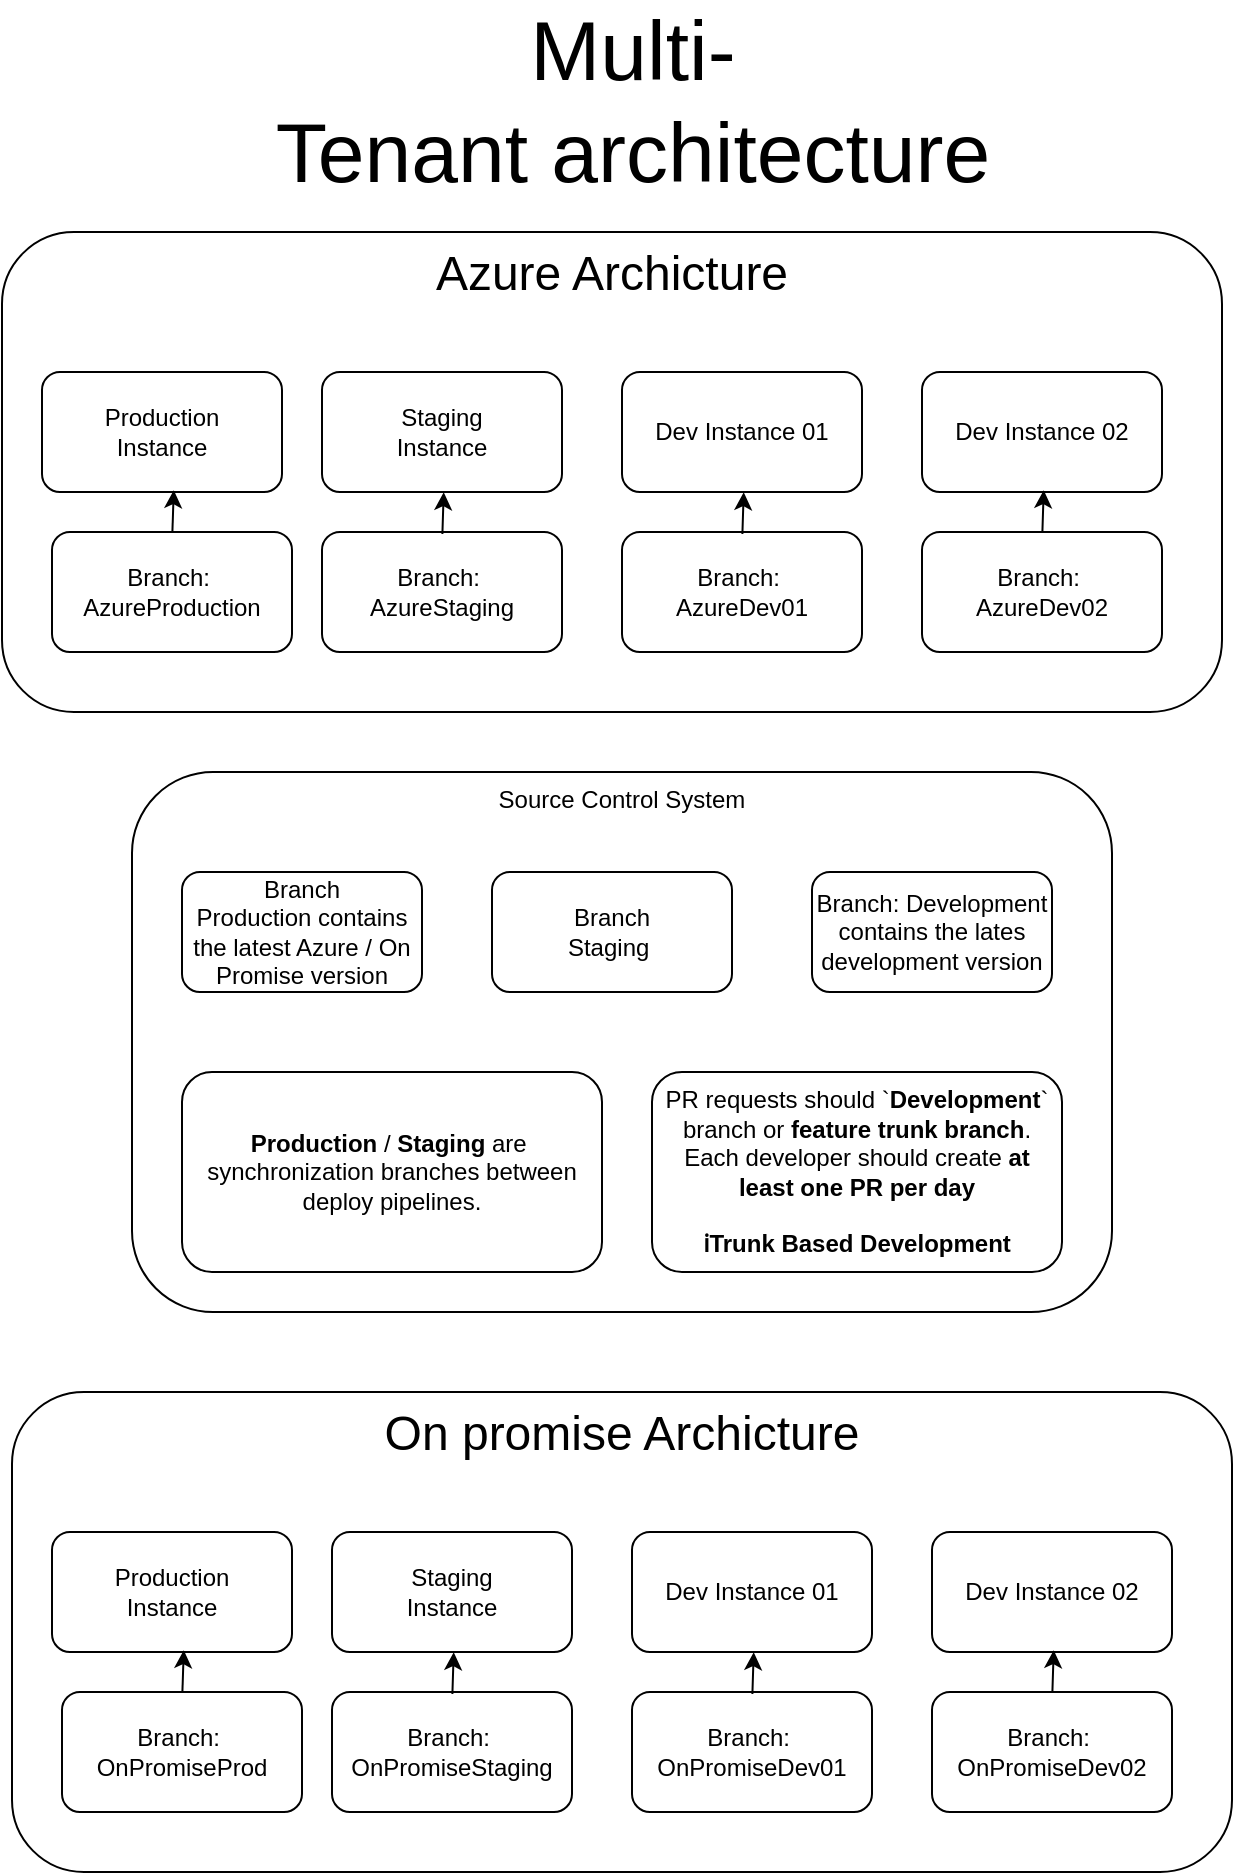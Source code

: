 <mxfile version="10.6.1" type="device"><diagram id="ReXbKPXNJjmYbRa8XWjG" name="Page-1"><mxGraphModel dx="908" dy="1797" grid="1" gridSize="10" guides="1" tooltips="1" connect="1" arrows="1" fold="1" page="1" pageScale="1" pageWidth="827" pageHeight="1169" math="0" shadow="0"><root><mxCell id="0"/><mxCell id="1" parent="0"/><mxCell id="Cgt9Oc4RgbevFo6AOe7t-1" value="&lt;font style=&quot;font-size: 24px&quot;&gt;Azure Archicture&lt;br&gt;&lt;br&gt;&lt;/font&gt;&lt;br&gt;" style="rounded=1;whiteSpace=wrap;html=1;verticalAlign=top;" vertex="1" parent="1"><mxGeometry x="95" y="60" width="610" height="240" as="geometry"/></mxCell><mxCell id="Cgt9Oc4RgbevFo6AOe7t-2" value="Production&lt;br&gt;Instance&lt;br&gt;" style="rounded=1;whiteSpace=wrap;html=1;" vertex="1" parent="1"><mxGeometry x="115" y="130" width="120" height="60" as="geometry"/></mxCell><mxCell id="Cgt9Oc4RgbevFo6AOe7t-3" value="Staging&lt;br&gt;Instance&lt;br&gt;" style="rounded=1;whiteSpace=wrap;html=1;" vertex="1" parent="1"><mxGeometry x="255" y="130" width="120" height="60" as="geometry"/></mxCell><mxCell id="Cgt9Oc4RgbevFo6AOe7t-4" value="Dev Instance 01&lt;br&gt;" style="rounded=1;whiteSpace=wrap;html=1;" vertex="1" parent="1"><mxGeometry x="405" y="130" width="120" height="60" as="geometry"/></mxCell><mxCell id="Cgt9Oc4RgbevFo6AOe7t-5" value="Dev Instance 02&lt;br&gt;" style="rounded=1;whiteSpace=wrap;html=1;" vertex="1" parent="1"><mxGeometry x="555" y="130" width="120" height="60" as="geometry"/></mxCell><mxCell id="Cgt9Oc4RgbevFo6AOe7t-6" value="Branch:&amp;nbsp;&lt;br&gt;AzureProduction&lt;br&gt;" style="rounded=1;whiteSpace=wrap;html=1;" vertex="1" parent="1"><mxGeometry x="120" y="210" width="120" height="60" as="geometry"/></mxCell><mxCell id="Cgt9Oc4RgbevFo6AOe7t-7" value="Branch:&amp;nbsp;&lt;br&gt;AzureStaging&lt;br&gt;" style="rounded=1;whiteSpace=wrap;html=1;" vertex="1" parent="1"><mxGeometry x="255" y="210" width="120" height="60" as="geometry"/></mxCell><mxCell id="Cgt9Oc4RgbevFo6AOe7t-8" value="Branch:&amp;nbsp;&lt;br&gt;AzureDev01&lt;br&gt;" style="rounded=1;whiteSpace=wrap;html=1;" vertex="1" parent="1"><mxGeometry x="405" y="210" width="120" height="60" as="geometry"/></mxCell><mxCell id="Cgt9Oc4RgbevFo6AOe7t-9" value="Branch:&amp;nbsp;&lt;br&gt;AzureDev02&lt;br&gt;" style="rounded=1;whiteSpace=wrap;html=1;" vertex="1" parent="1"><mxGeometry x="555" y="210" width="120" height="60" as="geometry"/></mxCell><mxCell id="Cgt9Oc4RgbevFo6AOe7t-16" value="" style="endArrow=classic;html=1;entryX=0.549;entryY=0.985;entryDx=0;entryDy=0;entryPerimeter=0;" edge="1" parent="1" target="Cgt9Oc4RgbevFo6AOe7t-2"><mxGeometry width="50" height="50" relative="1" as="geometry"><mxPoint x="180.2" y="210" as="sourcePoint"/><mxPoint x="178" y="190" as="targetPoint"/></mxGeometry></mxCell><mxCell id="Cgt9Oc4RgbevFo6AOe7t-17" value="" style="endArrow=classic;html=1;entryX=0.549;entryY=0.985;entryDx=0;entryDy=0;entryPerimeter=0;" edge="1" parent="1"><mxGeometry width="50" height="50" relative="1" as="geometry"><mxPoint x="315.2" y="211" as="sourcePoint"/><mxPoint x="315.857" y="190.095" as="targetPoint"/></mxGeometry></mxCell><mxCell id="Cgt9Oc4RgbevFo6AOe7t-18" value="" style="endArrow=classic;html=1;entryX=0.549;entryY=0.985;entryDx=0;entryDy=0;entryPerimeter=0;" edge="1" parent="1"><mxGeometry width="50" height="50" relative="1" as="geometry"><mxPoint x="465.2" y="211" as="sourcePoint"/><mxPoint x="465.857" y="190.095" as="targetPoint"/></mxGeometry></mxCell><mxCell id="Cgt9Oc4RgbevFo6AOe7t-19" value="" style="endArrow=classic;html=1;entryX=0.549;entryY=0.985;entryDx=0;entryDy=0;entryPerimeter=0;" edge="1" parent="1"><mxGeometry width="50" height="50" relative="1" as="geometry"><mxPoint x="615.2" y="210" as="sourcePoint"/><mxPoint x="615.857" y="189.095" as="targetPoint"/></mxGeometry></mxCell><mxCell id="Cgt9Oc4RgbevFo6AOe7t-20" value="&lt;font style=&quot;font-size: 24px&quot;&gt;On promise Archicture&lt;br&gt;&lt;br&gt;&lt;/font&gt;&lt;br&gt;" style="rounded=1;whiteSpace=wrap;html=1;verticalAlign=top;" vertex="1" parent="1"><mxGeometry x="100" y="640" width="610" height="240" as="geometry"/></mxCell><mxCell id="Cgt9Oc4RgbevFo6AOe7t-21" value="Production&lt;br&gt;Instance&lt;br&gt;" style="rounded=1;whiteSpace=wrap;html=1;" vertex="1" parent="1"><mxGeometry x="120" y="710" width="120" height="60" as="geometry"/></mxCell><mxCell id="Cgt9Oc4RgbevFo6AOe7t-22" value="Staging&lt;br&gt;Instance&lt;br&gt;" style="rounded=1;whiteSpace=wrap;html=1;" vertex="1" parent="1"><mxGeometry x="260" y="710" width="120" height="60" as="geometry"/></mxCell><mxCell id="Cgt9Oc4RgbevFo6AOe7t-23" value="Dev Instance 01&lt;br&gt;" style="rounded=1;whiteSpace=wrap;html=1;" vertex="1" parent="1"><mxGeometry x="410" y="710" width="120" height="60" as="geometry"/></mxCell><mxCell id="Cgt9Oc4RgbevFo6AOe7t-24" value="Dev Instance 02&lt;br&gt;" style="rounded=1;whiteSpace=wrap;html=1;" vertex="1" parent="1"><mxGeometry x="560" y="710" width="120" height="60" as="geometry"/></mxCell><mxCell id="Cgt9Oc4RgbevFo6AOe7t-25" value="Branch:&amp;nbsp;&lt;br&gt;OnPromiseProd&lt;br&gt;" style="rounded=1;whiteSpace=wrap;html=1;" vertex="1" parent="1"><mxGeometry x="125" y="790" width="120" height="60" as="geometry"/></mxCell><mxCell id="Cgt9Oc4RgbevFo6AOe7t-26" value="Branch:&amp;nbsp;&lt;br&gt;OnPromiseStaging&lt;br&gt;" style="rounded=1;whiteSpace=wrap;html=1;" vertex="1" parent="1"><mxGeometry x="260" y="790" width="120" height="60" as="geometry"/></mxCell><mxCell id="Cgt9Oc4RgbevFo6AOe7t-27" value="Branch:&amp;nbsp;&lt;br&gt;OnPromiseDev01&lt;br&gt;" style="rounded=1;whiteSpace=wrap;html=1;" vertex="1" parent="1"><mxGeometry x="410" y="790" width="120" height="60" as="geometry"/></mxCell><mxCell id="Cgt9Oc4RgbevFo6AOe7t-28" value="Branch:&amp;nbsp;&lt;br&gt;OnPromiseDev02&lt;br&gt;" style="rounded=1;whiteSpace=wrap;html=1;" vertex="1" parent="1"><mxGeometry x="560" y="790" width="120" height="60" as="geometry"/></mxCell><mxCell id="Cgt9Oc4RgbevFo6AOe7t-29" value="" style="endArrow=classic;html=1;entryX=0.549;entryY=0.985;entryDx=0;entryDy=0;entryPerimeter=0;" edge="1" parent="1" target="Cgt9Oc4RgbevFo6AOe7t-21"><mxGeometry width="50" height="50" relative="1" as="geometry"><mxPoint x="185.2" y="790" as="sourcePoint"/><mxPoint x="183" y="770" as="targetPoint"/></mxGeometry></mxCell><mxCell id="Cgt9Oc4RgbevFo6AOe7t-30" value="" style="endArrow=classic;html=1;entryX=0.549;entryY=0.985;entryDx=0;entryDy=0;entryPerimeter=0;" edge="1" parent="1"><mxGeometry width="50" height="50" relative="1" as="geometry"><mxPoint x="320.2" y="791" as="sourcePoint"/><mxPoint x="320.857" y="770.095" as="targetPoint"/></mxGeometry></mxCell><mxCell id="Cgt9Oc4RgbevFo6AOe7t-31" value="" style="endArrow=classic;html=1;entryX=0.549;entryY=0.985;entryDx=0;entryDy=0;entryPerimeter=0;" edge="1" parent="1"><mxGeometry width="50" height="50" relative="1" as="geometry"><mxPoint x="470.2" y="791" as="sourcePoint"/><mxPoint x="470.857" y="770.095" as="targetPoint"/></mxGeometry></mxCell><mxCell id="Cgt9Oc4RgbevFo6AOe7t-32" value="" style="endArrow=classic;html=1;entryX=0.549;entryY=0.985;entryDx=0;entryDy=0;entryPerimeter=0;" edge="1" parent="1"><mxGeometry width="50" height="50" relative="1" as="geometry"><mxPoint x="620.2" y="790" as="sourcePoint"/><mxPoint x="620.857" y="769.095" as="targetPoint"/></mxGeometry></mxCell><mxCell id="Cgt9Oc4RgbevFo6AOe7t-33" value="Source Control System" style="rounded=1;whiteSpace=wrap;html=1;verticalAlign=top;" vertex="1" parent="1"><mxGeometry x="160" y="330" width="490" height="270" as="geometry"/></mxCell><mxCell id="Cgt9Oc4RgbevFo6AOe7t-34" value="Branch&lt;br&gt;Production contains the latest Azure / On Promise version" style="rounded=1;whiteSpace=wrap;html=1;" vertex="1" parent="1"><mxGeometry x="185" y="380" width="120" height="60" as="geometry"/></mxCell><mxCell id="Cgt9Oc4RgbevFo6AOe7t-35" value="Branch&lt;br&gt;Staging&amp;nbsp;" style="rounded=1;whiteSpace=wrap;html=1;" vertex="1" parent="1"><mxGeometry x="340" y="380" width="120" height="60" as="geometry"/></mxCell><mxCell id="Cgt9Oc4RgbevFo6AOe7t-36" value="Branch: Development contains the lates development version&lt;br&gt;" style="rounded=1;whiteSpace=wrap;html=1;" vertex="1" parent="1"><mxGeometry x="500" y="380" width="120" height="60" as="geometry"/></mxCell><mxCell id="Cgt9Oc4RgbevFo6AOe7t-40" value="PR requests should `&lt;b&gt;Development&lt;/b&gt;` branch or &lt;b&gt;feature trunk branch&lt;/b&gt;. Each developer should create &lt;b&gt;at least one PR per day&lt;br&gt;&lt;br&gt;ℹ️Trunk Based Development&lt;br&gt;&lt;/b&gt;" style="rounded=1;whiteSpace=wrap;html=1;" vertex="1" parent="1"><mxGeometry x="420" y="480" width="205" height="100" as="geometry"/></mxCell><mxCell id="Cgt9Oc4RgbevFo6AOe7t-41" value="&lt;b&gt;Production &lt;/b&gt;/&amp;nbsp;&lt;b&gt;Staging&lt;/b&gt;&amp;nbsp;are&amp;nbsp;&lt;br&gt;synchronization branches between deploy pipelines.&lt;br&gt;" style="rounded=1;whiteSpace=wrap;html=1;" vertex="1" parent="1"><mxGeometry x="185" y="480" width="210" height="100" as="geometry"/></mxCell><mxCell id="Cgt9Oc4RgbevFo6AOe7t-44" value="Multi&lt;span&gt;-&lt;/span&gt;Tenant&amp;nbsp;architecture" style="text;html=1;strokeColor=none;fillColor=none;align=center;verticalAlign=middle;whiteSpace=wrap;rounded=0;fontSize=42;" vertex="1" parent="1"><mxGeometry x="192.5" y="-40" width="435" height="70" as="geometry"/></mxCell></root></mxGraphModel></diagram></mxfile>